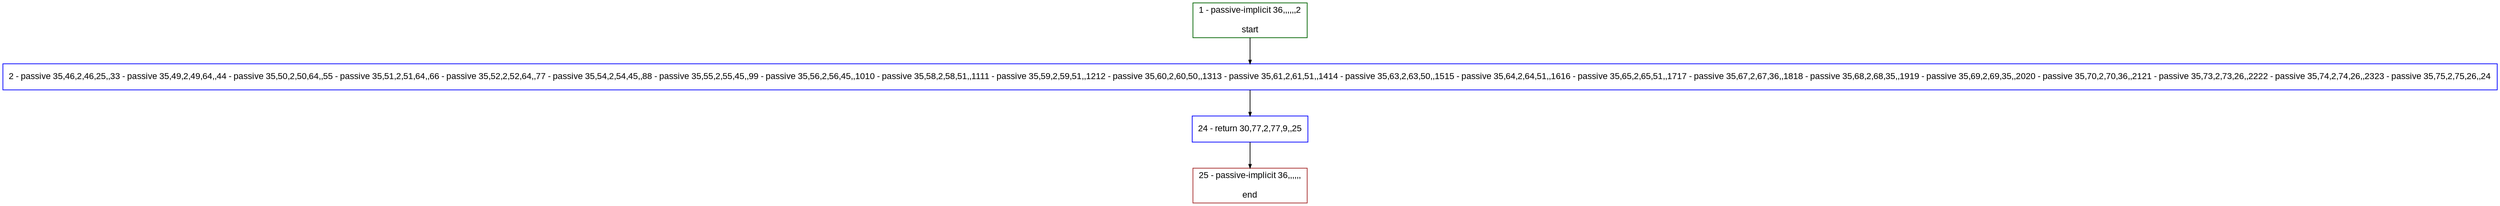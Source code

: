 digraph "" {
  graph [bgcolor="white", fillcolor="#FFFFCC", pack="true", packmode="clust", fontname="Arial", label="", fontsize="12", compound="true", style="rounded,filled"];
  node [node_initialized="no", fillcolor="white", fontname="Arial", label="", color="grey", fontsize="12", fixedsize="false", compound="true", shape="rectangle", style="filled"];
  edge [arrowtail="none", lhead="", fontcolor="black", fontname="Arial", label="", color="black", fontsize="12", arrowhead="normal", arrowsize="0.5", compound="true", ltail="", dir="forward"];
  __N1 [fillcolor="#ffffff", label="2 - passive 35,46,2,46,25,,33 - passive 35,49,2,49,64,,44 - passive 35,50,2,50,64,,55 - passive 35,51,2,51,64,,66 - passive 35,52,2,52,64,,77 - passive 35,54,2,54,45,,88 - passive 35,55,2,55,45,,99 - passive 35,56,2,56,45,,1010 - passive 35,58,2,58,51,,1111 - passive 35,59,2,59,51,,1212 - passive 35,60,2,60,50,,1313 - passive 35,61,2,61,51,,1414 - passive 35,63,2,63,50,,1515 - passive 35,64,2,64,51,,1616 - passive 35,65,2,65,51,,1717 - passive 35,67,2,67,36,,1818 - passive 35,68,2,68,35,,1919 - passive 35,69,2,69,35,,2020 - passive 35,70,2,70,36,,2121 - passive 35,73,2,73,26,,2222 - passive 35,74,2,74,26,,2323 - passive 35,75,2,75,26,,24", color="#0000ff", shape="box", style="filled"];
  __N2 [fillcolor="#ffffff", label="1 - passive-implicit 36,,,,,,2\n\nstart", color="#006400", shape="box", style="filled"];
  __N3 [fillcolor="#ffffff", label="24 - return 30,77,2,77,9,,25", color="#0000ff", shape="box", style="filled"];
  __N4 [fillcolor="#ffffff", label="25 - passive-implicit 36,,,,,,\n\nend", color="#a52a2a", shape="box", style="filled"];
  __N2 -> __N1 [arrowtail="none", color="#000000", label="", arrowhead="normal", dir="forward"];
  __N1 -> __N3 [arrowtail="none", color="#000000", label="", arrowhead="normal", dir="forward"];
  __N3 -> __N4 [arrowtail="none", color="#000000", label="", arrowhead="normal", dir="forward"];
}
